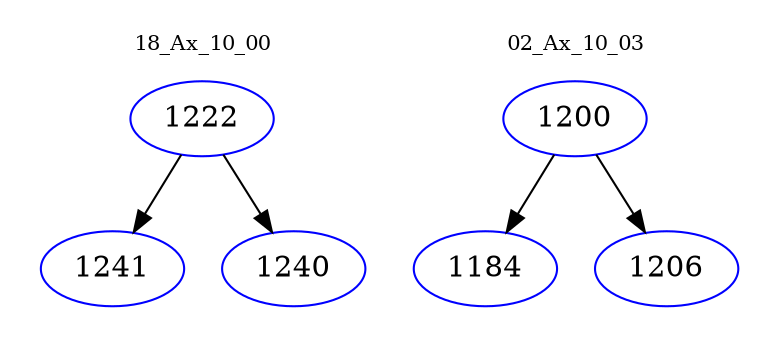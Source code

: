 digraph{
subgraph cluster_0 {
color = white
label = "18_Ax_10_00";
fontsize=10;
T0_1222 [label="1222", color="blue"]
T0_1222 -> T0_1241 [color="black"]
T0_1241 [label="1241", color="blue"]
T0_1222 -> T0_1240 [color="black"]
T0_1240 [label="1240", color="blue"]
}
subgraph cluster_1 {
color = white
label = "02_Ax_10_03";
fontsize=10;
T1_1200 [label="1200", color="blue"]
T1_1200 -> T1_1184 [color="black"]
T1_1184 [label="1184", color="blue"]
T1_1200 -> T1_1206 [color="black"]
T1_1206 [label="1206", color="blue"]
}
}
